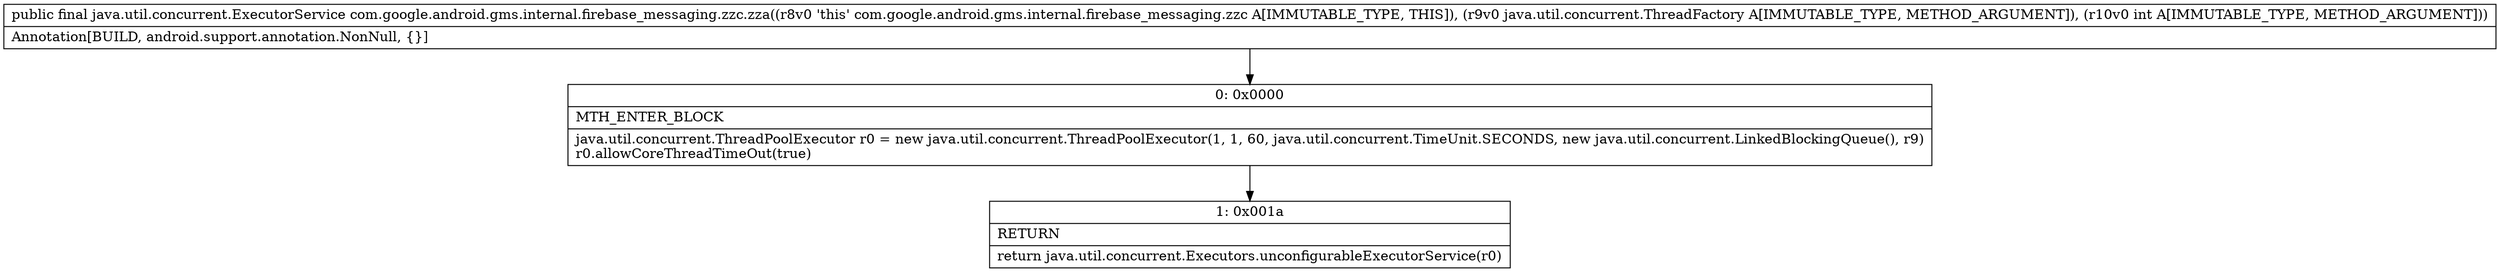 digraph "CFG forcom.google.android.gms.internal.firebase_messaging.zzc.zza(Ljava\/util\/concurrent\/ThreadFactory;I)Ljava\/util\/concurrent\/ExecutorService;" {
Node_0 [shape=record,label="{0\:\ 0x0000|MTH_ENTER_BLOCK\l|java.util.concurrent.ThreadPoolExecutor r0 = new java.util.concurrent.ThreadPoolExecutor(1, 1, 60, java.util.concurrent.TimeUnit.SECONDS, new java.util.concurrent.LinkedBlockingQueue(), r9)\lr0.allowCoreThreadTimeOut(true)\l}"];
Node_1 [shape=record,label="{1\:\ 0x001a|RETURN\l|return java.util.concurrent.Executors.unconfigurableExecutorService(r0)\l}"];
MethodNode[shape=record,label="{public final java.util.concurrent.ExecutorService com.google.android.gms.internal.firebase_messaging.zzc.zza((r8v0 'this' com.google.android.gms.internal.firebase_messaging.zzc A[IMMUTABLE_TYPE, THIS]), (r9v0 java.util.concurrent.ThreadFactory A[IMMUTABLE_TYPE, METHOD_ARGUMENT]), (r10v0 int A[IMMUTABLE_TYPE, METHOD_ARGUMENT]))  | Annotation[BUILD, android.support.annotation.NonNull, \{\}]\l}"];
MethodNode -> Node_0;
Node_0 -> Node_1;
}

